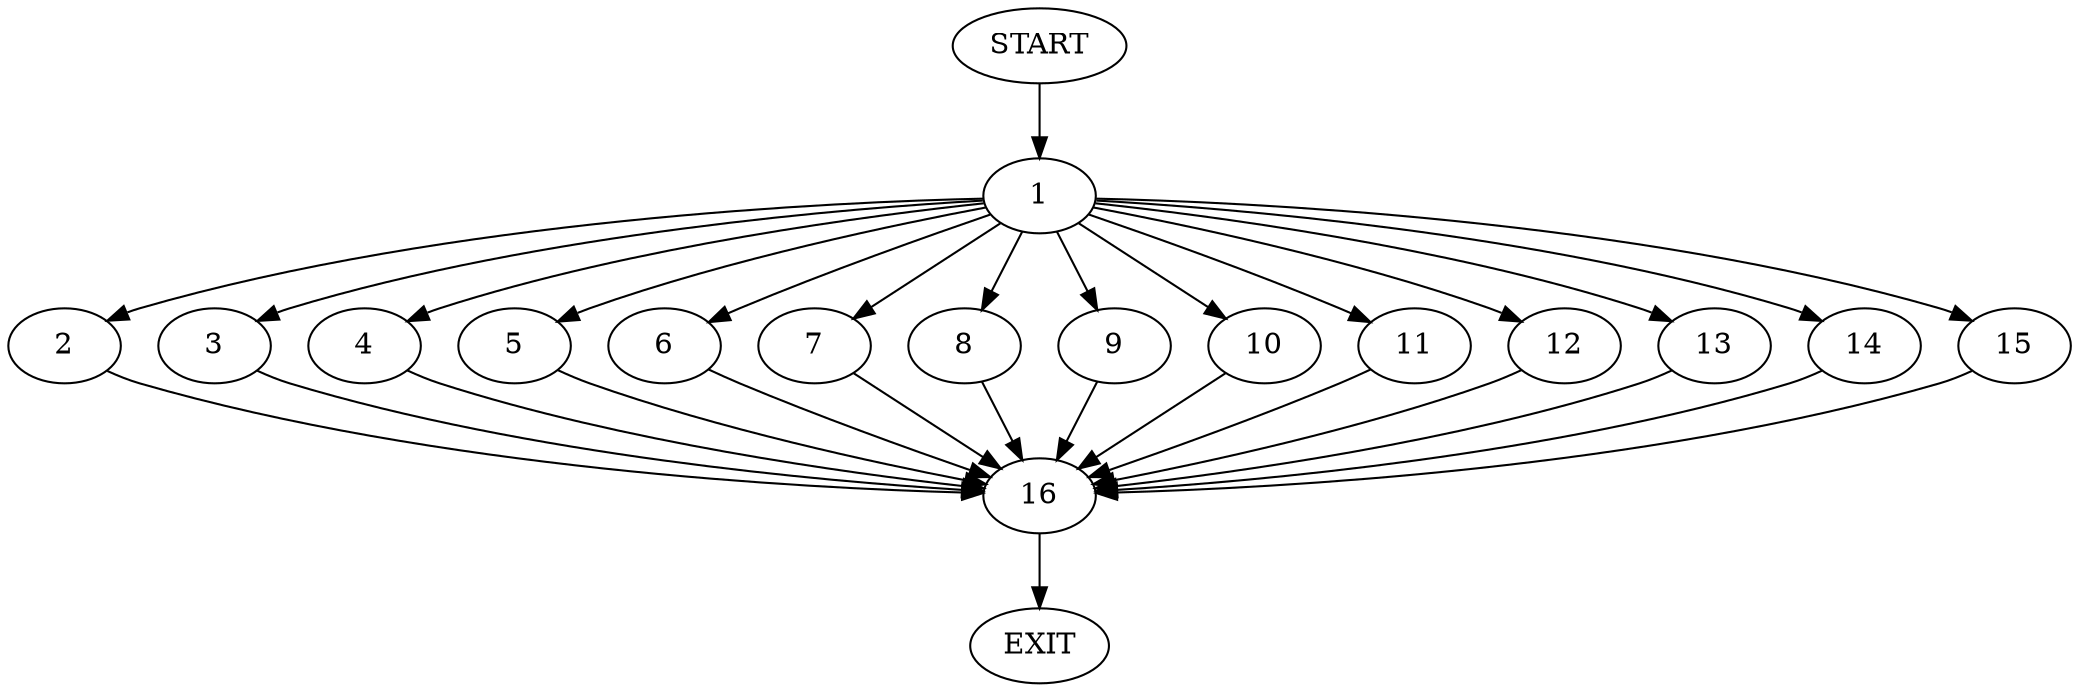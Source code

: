 digraph {
0 [label="START"]
17 [label="EXIT"]
0 -> 1
1 -> 2
1 -> 3
1 -> 4
1 -> 5
1 -> 6
1 -> 7
1 -> 8
1 -> 9
1 -> 10
1 -> 11
1 -> 12
1 -> 13
1 -> 14
1 -> 15
4 -> 16
2 -> 16
5 -> 16
6 -> 16
10 -> 16
8 -> 16
12 -> 16
13 -> 16
7 -> 16
11 -> 16
15 -> 16
9 -> 16
14 -> 16
3 -> 16
16 -> 17
}
